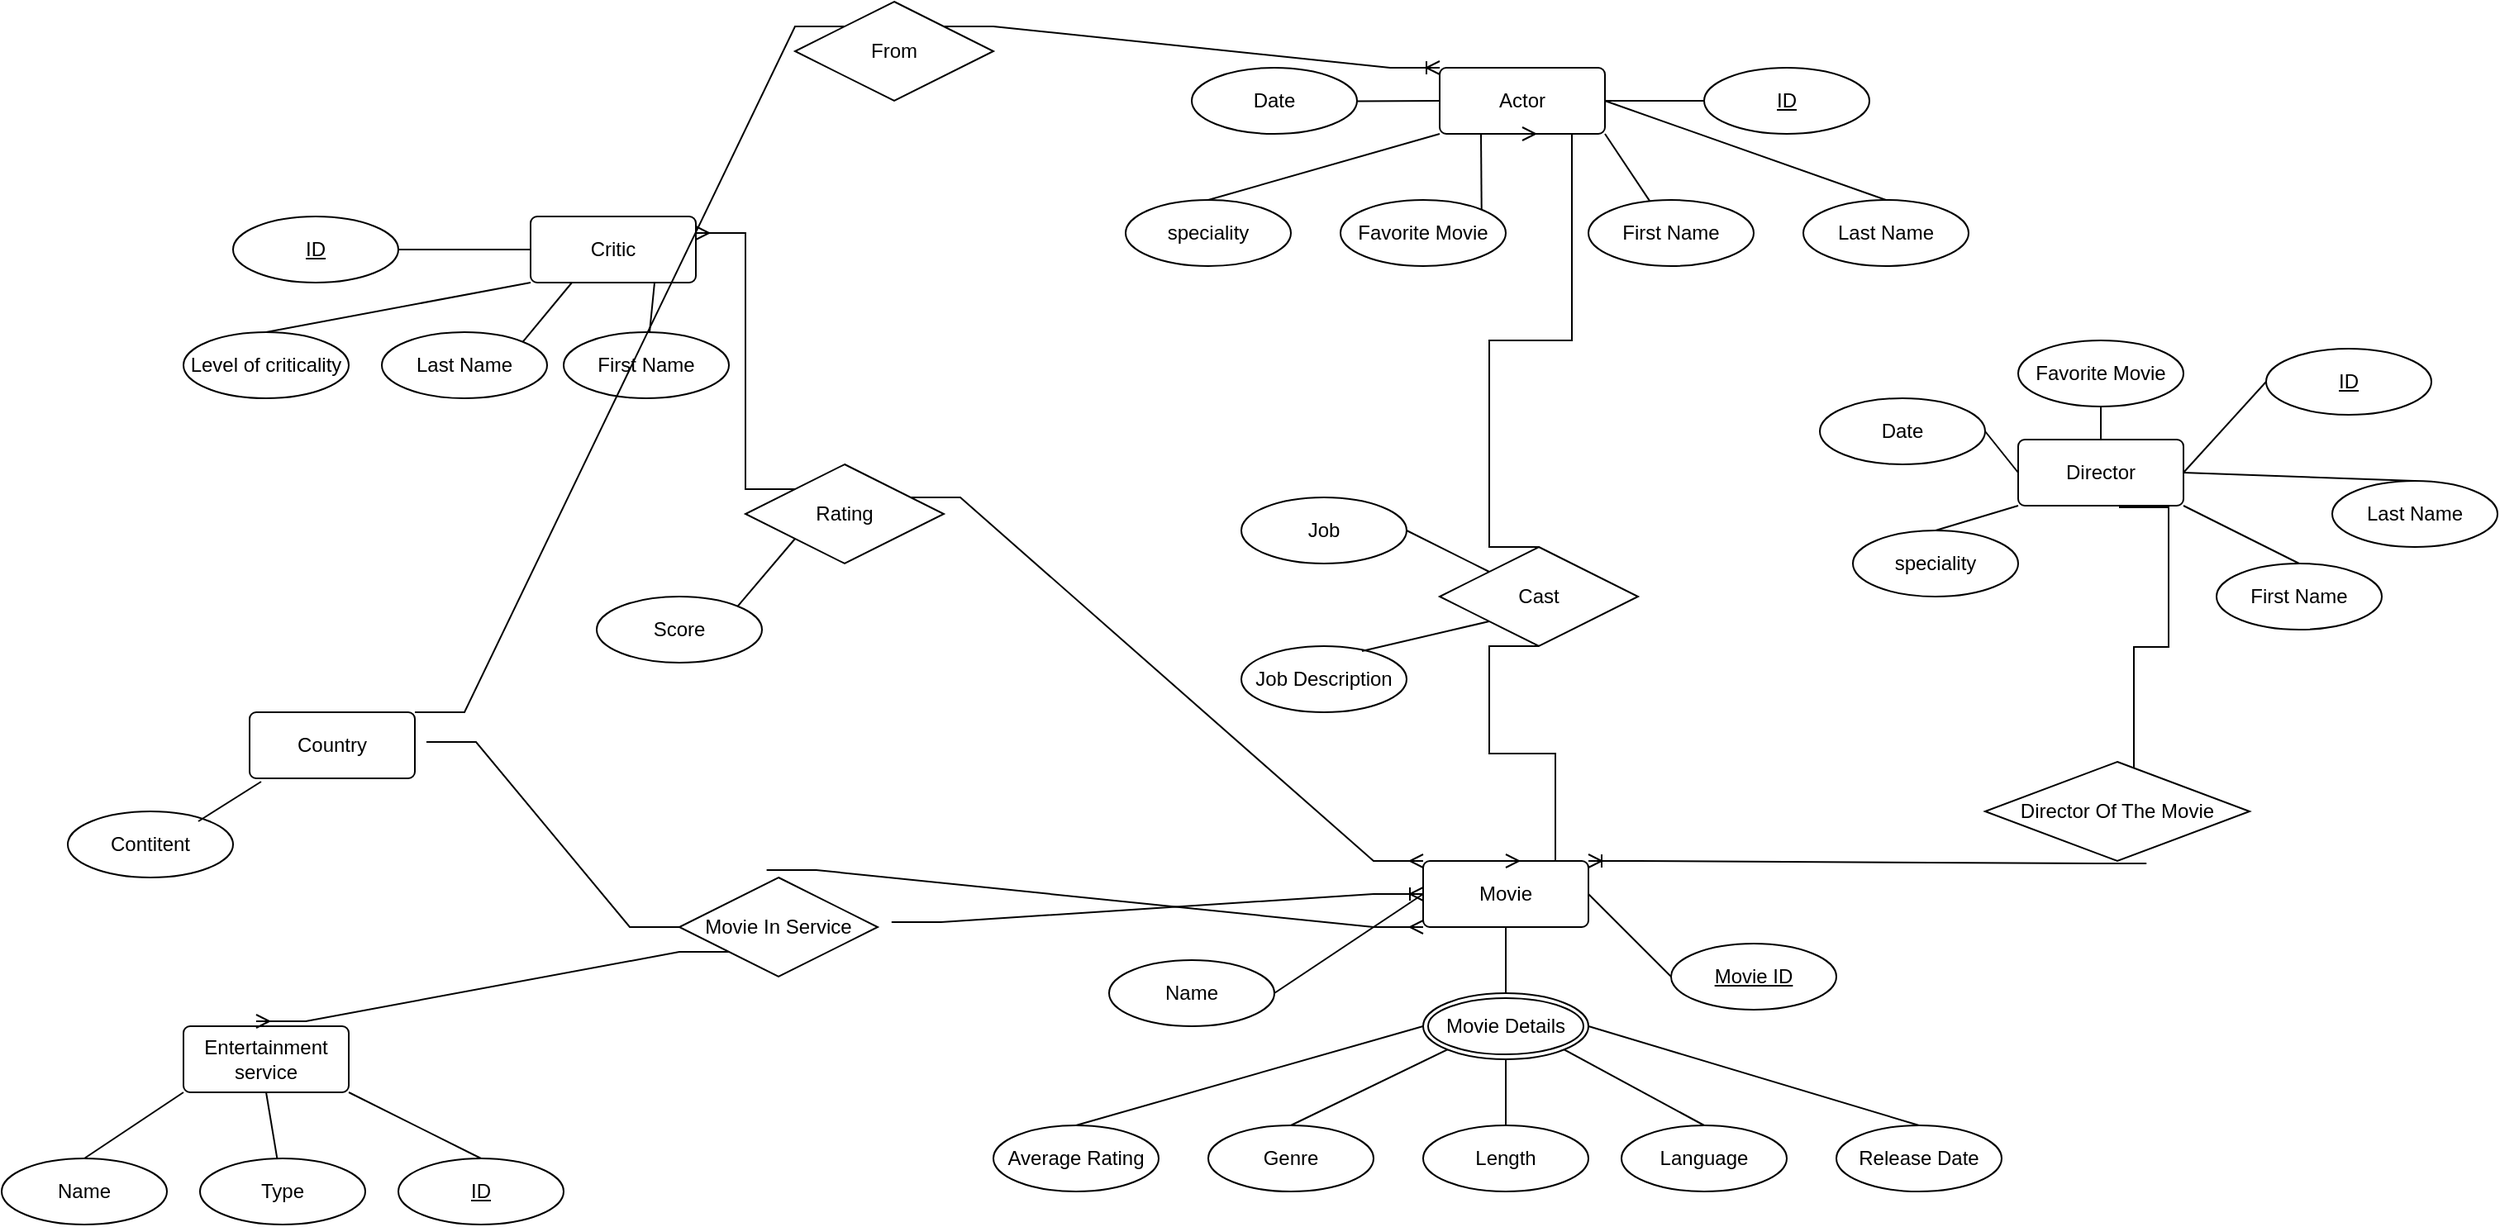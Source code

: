 <mxfile version="20.8.23" type="github">
  <diagram name="Page-1" id="e56a1550-8fbb-45ad-956c-1786394a9013">
    <mxGraphModel dx="2534" dy="764" grid="1" gridSize="10" guides="1" tooltips="1" connect="1" arrows="1" fold="1" page="1" pageScale="1" pageWidth="1100" pageHeight="850" background="none" math="0" shadow="0">
      <root>
        <mxCell id="0" />
        <mxCell id="1" parent="0" />
        <mxCell id="o5k_G5LygYLpbHygVO8U-1" value="Actor" style="rounded=1;arcSize=10;whiteSpace=wrap;html=1;align=center;" parent="1" vertex="1">
          <mxGeometry x="430" y="80" width="100" height="40" as="geometry" />
        </mxCell>
        <mxCell id="o5k_G5LygYLpbHygVO8U-2" value="speciality" style="ellipse;whiteSpace=wrap;html=1;align=center;" parent="1" vertex="1">
          <mxGeometry x="240" y="160" width="100" height="40" as="geometry" />
        </mxCell>
        <mxCell id="o5k_G5LygYLpbHygVO8U-3" value="Favorite Movie" style="ellipse;whiteSpace=wrap;html=1;align=center;" parent="1" vertex="1">
          <mxGeometry x="370" y="160" width="100" height="40" as="geometry" />
        </mxCell>
        <mxCell id="o5k_G5LygYLpbHygVO8U-5" value="" style="endArrow=none;html=1;rounded=0;entryX=0;entryY=1;entryDx=0;entryDy=0;exitX=0.5;exitY=0;exitDx=0;exitDy=0;" parent="1" source="o5k_G5LygYLpbHygVO8U-2" target="o5k_G5LygYLpbHygVO8U-1" edge="1">
          <mxGeometry relative="1" as="geometry">
            <mxPoint x="280" y="130" as="sourcePoint" />
            <mxPoint x="440" y="130" as="targetPoint" />
            <Array as="points" />
          </mxGeometry>
        </mxCell>
        <mxCell id="o5k_G5LygYLpbHygVO8U-6" value="" style="endArrow=none;html=1;rounded=0;exitX=1;exitY=0;exitDx=0;exitDy=0;entryX=0.25;entryY=1;entryDx=0;entryDy=0;" parent="1" source="o5k_G5LygYLpbHygVO8U-3" target="o5k_G5LygYLpbHygVO8U-1" edge="1">
          <mxGeometry relative="1" as="geometry">
            <mxPoint x="460" y="250" as="sourcePoint" />
            <mxPoint x="620" y="250" as="targetPoint" />
          </mxGeometry>
        </mxCell>
        <mxCell id="o5k_G5LygYLpbHygVO8U-7" value="" style="endArrow=none;html=1;rounded=0;exitX=1;exitY=0.5;exitDx=0;exitDy=0;startArrow=none;" parent="1" source="o5k_G5LygYLpbHygVO8U-4" edge="1">
          <mxGeometry relative="1" as="geometry">
            <mxPoint x="490" y="180" as="sourcePoint" />
            <mxPoint x="640" y="100" as="targetPoint" />
            <Array as="points">
              <mxPoint x="640" y="100" />
            </Array>
          </mxGeometry>
        </mxCell>
        <mxCell id="o5k_G5LygYLpbHygVO8U-9" value="First Name" style="ellipse;whiteSpace=wrap;html=1;align=center;" parent="1" vertex="1">
          <mxGeometry x="520" y="160" width="100" height="40" as="geometry" />
        </mxCell>
        <mxCell id="o5k_G5LygYLpbHygVO8U-10" value="Last Name" style="ellipse;whiteSpace=wrap;html=1;align=center;" parent="1" vertex="1">
          <mxGeometry x="650" y="160" width="100" height="40" as="geometry" />
        </mxCell>
        <mxCell id="o5k_G5LygYLpbHygVO8U-11" value="" style="endArrow=none;html=1;rounded=0;exitX=1;exitY=1;exitDx=0;exitDy=0;" parent="1" source="o5k_G5LygYLpbHygVO8U-1" target="o5k_G5LygYLpbHygVO8U-9" edge="1">
          <mxGeometry relative="1" as="geometry">
            <mxPoint x="460" y="250" as="sourcePoint" />
            <mxPoint x="620" y="250" as="targetPoint" />
          </mxGeometry>
        </mxCell>
        <mxCell id="o5k_G5LygYLpbHygVO8U-12" value="" style="endArrow=none;html=1;rounded=0;entryX=0.5;entryY=0;entryDx=0;entryDy=0;exitX=1;exitY=0.5;exitDx=0;exitDy=0;" parent="1" source="o5k_G5LygYLpbHygVO8U-1" target="o5k_G5LygYLpbHygVO8U-10" edge="1">
          <mxGeometry relative="1" as="geometry">
            <mxPoint x="460" y="250" as="sourcePoint" />
            <mxPoint x="620" y="250" as="targetPoint" />
          </mxGeometry>
        </mxCell>
        <mxCell id="o5k_G5LygYLpbHygVO8U-15" value="" style="endArrow=none;html=1;rounded=0;entryX=0;entryY=0.5;entryDx=0;entryDy=0;" parent="1" source="o5k_G5LygYLpbHygVO8U-121" target="o5k_G5LygYLpbHygVO8U-1" edge="1">
          <mxGeometry relative="1" as="geometry">
            <mxPoint x="380" y="100" as="sourcePoint" />
            <mxPoint x="850" y="370" as="targetPoint" />
          </mxGeometry>
        </mxCell>
        <mxCell id="o5k_G5LygYLpbHygVO8U-29" value="Director" style="rounded=1;arcSize=10;whiteSpace=wrap;html=1;align=center;" parent="1" vertex="1">
          <mxGeometry x="780" y="305" width="100" height="40" as="geometry" />
        </mxCell>
        <mxCell id="o5k_G5LygYLpbHygVO8U-30" value="speciality" style="ellipse;whiteSpace=wrap;html=1;align=center;" parent="1" vertex="1">
          <mxGeometry x="680" y="360" width="100" height="40" as="geometry" />
        </mxCell>
        <mxCell id="o5k_G5LygYLpbHygVO8U-31" value="Favorite Movie" style="ellipse;whiteSpace=wrap;html=1;align=center;" parent="1" vertex="1">
          <mxGeometry x="780" y="245" width="100" height="40" as="geometry" />
        </mxCell>
        <mxCell id="o5k_G5LygYLpbHygVO8U-32" value="ID" style="ellipse;whiteSpace=wrap;html=1;align=center;fontStyle=4;" parent="1" vertex="1">
          <mxGeometry x="930" y="250" width="100" height="40" as="geometry" />
        </mxCell>
        <mxCell id="o5k_G5LygYLpbHygVO8U-33" value="" style="endArrow=none;html=1;rounded=0;entryX=0;entryY=1;entryDx=0;entryDy=0;exitX=0.5;exitY=0;exitDx=0;exitDy=0;" parent="1" source="o5k_G5LygYLpbHygVO8U-30" target="o5k_G5LygYLpbHygVO8U-29" edge="1">
          <mxGeometry relative="1" as="geometry">
            <mxPoint x="600" y="355" as="sourcePoint" />
            <mxPoint x="760" y="355" as="targetPoint" />
            <Array as="points" />
          </mxGeometry>
        </mxCell>
        <mxCell id="o5k_G5LygYLpbHygVO8U-35" value="" style="endArrow=none;html=1;rounded=0;exitX=1;exitY=0.5;exitDx=0;exitDy=0;entryX=0;entryY=0.5;entryDx=0;entryDy=0;" parent="1" source="o5k_G5LygYLpbHygVO8U-29" target="o5k_G5LygYLpbHygVO8U-32" edge="1">
          <mxGeometry relative="1" as="geometry">
            <mxPoint x="810" y="405" as="sourcePoint" />
            <mxPoint x="940" y="475" as="targetPoint" />
          </mxGeometry>
        </mxCell>
        <mxCell id="o5k_G5LygYLpbHygVO8U-36" value="First Name" style="ellipse;whiteSpace=wrap;html=1;align=center;" parent="1" vertex="1">
          <mxGeometry x="900" y="380" width="100" height="40" as="geometry" />
        </mxCell>
        <mxCell id="o5k_G5LygYLpbHygVO8U-37" value="Last Name" style="ellipse;whiteSpace=wrap;html=1;align=center;" parent="1" vertex="1">
          <mxGeometry x="970" y="330" width="100" height="40" as="geometry" />
        </mxCell>
        <mxCell id="o5k_G5LygYLpbHygVO8U-38" value="" style="endArrow=none;html=1;rounded=0;exitX=1;exitY=1;exitDx=0;exitDy=0;entryX=0.5;entryY=0;entryDx=0;entryDy=0;" parent="1" source="o5k_G5LygYLpbHygVO8U-29" target="o5k_G5LygYLpbHygVO8U-36" edge="1">
          <mxGeometry relative="1" as="geometry">
            <mxPoint x="780" y="475" as="sourcePoint" />
            <mxPoint x="940" y="475" as="targetPoint" />
          </mxGeometry>
        </mxCell>
        <mxCell id="o5k_G5LygYLpbHygVO8U-39" value="" style="endArrow=none;html=1;rounded=0;entryX=0.5;entryY=0;entryDx=0;entryDy=0;exitX=1;exitY=0.5;exitDx=0;exitDy=0;" parent="1" source="o5k_G5LygYLpbHygVO8U-29" target="o5k_G5LygYLpbHygVO8U-37" edge="1">
          <mxGeometry relative="1" as="geometry">
            <mxPoint x="780" y="475" as="sourcePoint" />
            <mxPoint x="940" y="475" as="targetPoint" />
          </mxGeometry>
        </mxCell>
        <mxCell id="o5k_G5LygYLpbHygVO8U-41" value="" style="endArrow=none;html=1;rounded=0;exitX=1;exitY=0.5;exitDx=0;exitDy=0;entryX=0;entryY=0.5;entryDx=0;entryDy=0;" parent="1" source="o5k_G5LygYLpbHygVO8U-112" target="o5k_G5LygYLpbHygVO8U-29" edge="1">
          <mxGeometry relative="1" as="geometry">
            <mxPoint x="700" y="325" as="sourcePoint" />
            <mxPoint x="1170" y="595" as="targetPoint" />
          </mxGeometry>
        </mxCell>
        <mxCell id="o5k_G5LygYLpbHygVO8U-44" value="" style="endArrow=none;html=1;rounded=0;exitX=1;exitY=0.5;exitDx=0;exitDy=0;" parent="1" source="o5k_G5LygYLpbHygVO8U-1" target="o5k_G5LygYLpbHygVO8U-4" edge="1">
          <mxGeometry relative="1" as="geometry">
            <mxPoint x="530" y="100" as="sourcePoint" />
            <mxPoint x="640" y="100" as="targetPoint" />
            <Array as="points" />
          </mxGeometry>
        </mxCell>
        <mxCell id="o5k_G5LygYLpbHygVO8U-4" value="ID" style="ellipse;whiteSpace=wrap;html=1;align=center;fontStyle=4;" parent="1" vertex="1">
          <mxGeometry x="590" y="80" width="100" height="40" as="geometry" />
        </mxCell>
        <mxCell id="o5k_G5LygYLpbHygVO8U-45" value="Job Description" style="ellipse;whiteSpace=wrap;html=1;align=center;" parent="1" vertex="1">
          <mxGeometry x="310" y="430" width="100" height="40" as="geometry" />
        </mxCell>
        <mxCell id="o5k_G5LygYLpbHygVO8U-47" value="Job" style="ellipse;whiteSpace=wrap;html=1;align=center;" parent="1" vertex="1">
          <mxGeometry x="310" y="340" width="100" height="40" as="geometry" />
        </mxCell>
        <mxCell id="o5k_G5LygYLpbHygVO8U-57" value="Movie" style="rounded=1;arcSize=10;whiteSpace=wrap;html=1;align=center;" parent="1" vertex="1">
          <mxGeometry x="420" y="560" width="100" height="40" as="geometry" />
        </mxCell>
        <mxCell id="o5k_G5LygYLpbHygVO8U-58" value="Name" style="ellipse;whiteSpace=wrap;html=1;align=center;" parent="1" vertex="1">
          <mxGeometry x="230" y="620" width="100" height="40" as="geometry" />
        </mxCell>
        <mxCell id="o5k_G5LygYLpbHygVO8U-60" value="" style="endArrow=none;html=1;rounded=0;exitX=1;exitY=0.5;exitDx=0;exitDy=0;entryX=0;entryY=0.5;entryDx=0;entryDy=0;" parent="1" source="o5k_G5LygYLpbHygVO8U-58" target="o5k_G5LygYLpbHygVO8U-57" edge="1">
          <mxGeometry relative="1" as="geometry">
            <mxPoint x="85" y="610" as="sourcePoint" />
            <mxPoint x="245" y="610" as="targetPoint" />
          </mxGeometry>
        </mxCell>
        <mxCell id="o5k_G5LygYLpbHygVO8U-63" value="Movie ID" style="ellipse;whiteSpace=wrap;html=1;align=center;fontStyle=4;" parent="1" vertex="1">
          <mxGeometry x="570" y="610" width="100" height="40" as="geometry" />
        </mxCell>
        <mxCell id="o5k_G5LygYLpbHygVO8U-67" value="Length" style="ellipse;whiteSpace=wrap;html=1;align=center;" parent="1" vertex="1">
          <mxGeometry x="420" y="720" width="100" height="40" as="geometry" />
        </mxCell>
        <mxCell id="o5k_G5LygYLpbHygVO8U-68" value="Language" style="ellipse;whiteSpace=wrap;html=1;align=center;" parent="1" vertex="1">
          <mxGeometry x="540" y="720" width="100" height="40" as="geometry" />
        </mxCell>
        <mxCell id="o5k_G5LygYLpbHygVO8U-69" value="Genre" style="ellipse;whiteSpace=wrap;html=1;align=center;" parent="1" vertex="1">
          <mxGeometry x="290" y="720" width="100" height="40" as="geometry" />
        </mxCell>
        <mxCell id="o5k_G5LygYLpbHygVO8U-70" value="Average Rating" style="ellipse;whiteSpace=wrap;html=1;align=center;" parent="1" vertex="1">
          <mxGeometry x="160" y="720" width="100" height="40" as="geometry" />
        </mxCell>
        <mxCell id="o5k_G5LygYLpbHygVO8U-71" value="Movie Details" style="ellipse;shape=doubleEllipse;margin=3;whiteSpace=wrap;html=1;align=center;" parent="1" vertex="1">
          <mxGeometry x="420" y="640" width="100" height="40" as="geometry" />
        </mxCell>
        <mxCell id="o5k_G5LygYLpbHygVO8U-72" value="" style="endArrow=none;html=1;rounded=0;exitX=0.5;exitY=0;exitDx=0;exitDy=0;entryX=0;entryY=0.5;entryDx=0;entryDy=0;" parent="1" source="o5k_G5LygYLpbHygVO8U-70" target="o5k_G5LygYLpbHygVO8U-71" edge="1">
          <mxGeometry relative="1" as="geometry">
            <mxPoint x="200" y="720" as="sourcePoint" />
            <mxPoint x="465" y="515" as="targetPoint" />
          </mxGeometry>
        </mxCell>
        <mxCell id="o5k_G5LygYLpbHygVO8U-74" value="" style="endArrow=none;html=1;rounded=0;entryX=0.5;entryY=0;entryDx=0;entryDy=0;exitX=0;exitY=1;exitDx=0;exitDy=0;" parent="1" source="o5k_G5LygYLpbHygVO8U-71" target="o5k_G5LygYLpbHygVO8U-69" edge="1">
          <mxGeometry relative="1" as="geometry">
            <mxPoint x="305" y="515" as="sourcePoint" />
            <mxPoint x="465" y="515" as="targetPoint" />
          </mxGeometry>
        </mxCell>
        <mxCell id="o5k_G5LygYLpbHygVO8U-75" value="" style="endArrow=none;html=1;rounded=0;exitX=0.5;exitY=0;exitDx=0;exitDy=0;entryX=0.5;entryY=1;entryDx=0;entryDy=0;" parent="1" source="o5k_G5LygYLpbHygVO8U-67" target="o5k_G5LygYLpbHygVO8U-71" edge="1">
          <mxGeometry relative="1" as="geometry">
            <mxPoint x="305" y="515" as="sourcePoint" />
            <mxPoint x="595" y="665" as="targetPoint" />
          </mxGeometry>
        </mxCell>
        <mxCell id="o5k_G5LygYLpbHygVO8U-76" value="" style="endArrow=none;html=1;rounded=0;exitX=0.5;exitY=0;exitDx=0;exitDy=0;entryX=1;entryY=1;entryDx=0;entryDy=0;" parent="1" source="o5k_G5LygYLpbHygVO8U-68" target="o5k_G5LygYLpbHygVO8U-71" edge="1">
          <mxGeometry relative="1" as="geometry">
            <mxPoint x="345" y="525" as="sourcePoint" />
            <mxPoint x="505" y="525" as="targetPoint" />
          </mxGeometry>
        </mxCell>
        <mxCell id="o5k_G5LygYLpbHygVO8U-77" value="Release Date" style="ellipse;whiteSpace=wrap;html=1;align=center;" parent="1" vertex="1">
          <mxGeometry x="670" y="720" width="100" height="40" as="geometry" />
        </mxCell>
        <mxCell id="o5k_G5LygYLpbHygVO8U-78" value="" style="endArrow=none;html=1;rounded=0;exitX=0.5;exitY=0;exitDx=0;exitDy=0;entryX=1;entryY=0.5;entryDx=0;entryDy=0;" parent="1" source="o5k_G5LygYLpbHygVO8U-77" target="o5k_G5LygYLpbHygVO8U-71" edge="1">
          <mxGeometry relative="1" as="geometry">
            <mxPoint x="345" y="525" as="sourcePoint" />
            <mxPoint x="505" y="525" as="targetPoint" />
          </mxGeometry>
        </mxCell>
        <mxCell id="o5k_G5LygYLpbHygVO8U-80" value="" style="endArrow=none;html=1;rounded=0;exitX=0.5;exitY=1;exitDx=0;exitDy=0;entryX=0.5;entryY=0;entryDx=0;entryDy=0;" parent="1" source="o5k_G5LygYLpbHygVO8U-57" target="o5k_G5LygYLpbHygVO8U-71" edge="1">
          <mxGeometry relative="1" as="geometry">
            <mxPoint x="215" y="640" as="sourcePoint" />
            <mxPoint x="375" y="640" as="targetPoint" />
          </mxGeometry>
        </mxCell>
        <mxCell id="o5k_G5LygYLpbHygVO8U-81" value="" style="endArrow=none;html=1;rounded=0;exitX=1;exitY=0.5;exitDx=0;exitDy=0;entryX=0;entryY=0.5;entryDx=0;entryDy=0;" parent="1" source="o5k_G5LygYLpbHygVO8U-57" target="o5k_G5LygYLpbHygVO8U-63" edge="1">
          <mxGeometry relative="1" as="geometry">
            <mxPoint x="245" y="640" as="sourcePoint" />
            <mxPoint x="405" y="640" as="targetPoint" />
          </mxGeometry>
        </mxCell>
        <mxCell id="o5k_G5LygYLpbHygVO8U-89" value="Score" style="ellipse;whiteSpace=wrap;html=1;align=center;" parent="1" vertex="1">
          <mxGeometry x="-80" y="400" width="100" height="40" as="geometry" />
        </mxCell>
        <mxCell id="o5k_G5LygYLpbHygVO8U-94" value="Critic" style="rounded=1;arcSize=10;whiteSpace=wrap;html=1;align=center;" parent="1" vertex="1">
          <mxGeometry x="-120" y="170" width="100" height="40" as="geometry" />
        </mxCell>
        <mxCell id="o5k_G5LygYLpbHygVO8U-95" value="Level of criticality" style="ellipse;whiteSpace=wrap;html=1;align=center;" parent="1" vertex="1">
          <mxGeometry x="-330" y="240" width="100" height="40" as="geometry" />
        </mxCell>
        <mxCell id="o5k_G5LygYLpbHygVO8U-96" value="Last Name" style="ellipse;whiteSpace=wrap;html=1;align=center;" parent="1" vertex="1">
          <mxGeometry x="-210" y="240" width="100" height="40" as="geometry" />
        </mxCell>
        <mxCell id="o5k_G5LygYLpbHygVO8U-97" value="" style="endArrow=none;html=1;rounded=0;entryX=0;entryY=1;entryDx=0;entryDy=0;exitX=0.5;exitY=0;exitDx=0;exitDy=0;" parent="1" source="o5k_G5LygYLpbHygVO8U-95" target="o5k_G5LygYLpbHygVO8U-94" edge="1">
          <mxGeometry relative="1" as="geometry">
            <mxPoint x="-270" y="220" as="sourcePoint" />
            <mxPoint x="-110" y="220" as="targetPoint" />
            <Array as="points" />
          </mxGeometry>
        </mxCell>
        <mxCell id="o5k_G5LygYLpbHygVO8U-98" value="" style="endArrow=none;html=1;rounded=0;exitX=1;exitY=0;exitDx=0;exitDy=0;entryX=0.25;entryY=1;entryDx=0;entryDy=0;" parent="1" source="o5k_G5LygYLpbHygVO8U-96" target="o5k_G5LygYLpbHygVO8U-94" edge="1">
          <mxGeometry relative="1" as="geometry">
            <mxPoint x="-90" y="340" as="sourcePoint" />
            <mxPoint x="70" y="340" as="targetPoint" />
          </mxGeometry>
        </mxCell>
        <mxCell id="o5k_G5LygYLpbHygVO8U-100" value="First Name" style="ellipse;whiteSpace=wrap;html=1;align=center;" parent="1" vertex="1">
          <mxGeometry x="-100" y="240" width="100" height="40" as="geometry" />
        </mxCell>
        <mxCell id="o5k_G5LygYLpbHygVO8U-101" value="" style="endArrow=none;html=1;rounded=0;exitX=0.75;exitY=1;exitDx=0;exitDy=0;" parent="1" source="o5k_G5LygYLpbHygVO8U-94" target="o5k_G5LygYLpbHygVO8U-100" edge="1">
          <mxGeometry relative="1" as="geometry">
            <mxPoint x="-90" y="340" as="sourcePoint" />
            <mxPoint x="70" y="340" as="targetPoint" />
          </mxGeometry>
        </mxCell>
        <mxCell id="o5k_G5LygYLpbHygVO8U-106" value="ID" style="ellipse;whiteSpace=wrap;html=1;align=center;fontStyle=4;" parent="1" vertex="1">
          <mxGeometry x="-300" y="170" width="100" height="40" as="geometry" />
        </mxCell>
        <mxCell id="o5k_G5LygYLpbHygVO8U-112" value="Date" style="ellipse;whiteSpace=wrap;html=1;align=center;" parent="1" vertex="1">
          <mxGeometry x="660" y="280" width="100" height="40" as="geometry" />
        </mxCell>
        <mxCell id="o5k_G5LygYLpbHygVO8U-121" value="Date" style="ellipse;whiteSpace=wrap;html=1;align=center;" parent="1" vertex="1">
          <mxGeometry x="280" y="80" width="100" height="40" as="geometry" />
        </mxCell>
        <mxCell id="o5k_G5LygYLpbHygVO8U-128" value="Entertainment service" style="rounded=1;arcSize=10;whiteSpace=wrap;html=1;align=center;" parent="1" vertex="1">
          <mxGeometry x="-330" y="660" width="100" height="40" as="geometry" />
        </mxCell>
        <mxCell id="o5k_G5LygYLpbHygVO8U-129" value="ID" style="ellipse;whiteSpace=wrap;html=1;align=center;fontStyle=4;" parent="1" vertex="1">
          <mxGeometry x="-200" y="740" width="100" height="40" as="geometry" />
        </mxCell>
        <mxCell id="o5k_G5LygYLpbHygVO8U-130" value="Type" style="ellipse;whiteSpace=wrap;html=1;align=center;" parent="1" vertex="1">
          <mxGeometry x="-320" y="740" width="100" height="40" as="geometry" />
        </mxCell>
        <mxCell id="o5k_G5LygYLpbHygVO8U-131" value="Name" style="ellipse;whiteSpace=wrap;html=1;align=center;" parent="1" vertex="1">
          <mxGeometry x="-440" y="740" width="100" height="40" as="geometry" />
        </mxCell>
        <mxCell id="o5k_G5LygYLpbHygVO8U-135" value="" style="endArrow=none;html=1;rounded=0;exitX=1;exitY=1;exitDx=0;exitDy=0;entryX=0.5;entryY=0;entryDx=0;entryDy=0;" parent="1" source="o5k_G5LygYLpbHygVO8U-128" target="o5k_G5LygYLpbHygVO8U-129" edge="1">
          <mxGeometry relative="1" as="geometry">
            <mxPoint x="-190" y="900" as="sourcePoint" />
            <mxPoint x="-30" y="900" as="targetPoint" />
          </mxGeometry>
        </mxCell>
        <mxCell id="o5k_G5LygYLpbHygVO8U-136" value="" style="endArrow=none;html=1;rounded=0;exitX=0.5;exitY=1;exitDx=0;exitDy=0;" parent="1" source="o5k_G5LygYLpbHygVO8U-128" target="o5k_G5LygYLpbHygVO8U-130" edge="1">
          <mxGeometry relative="1" as="geometry">
            <mxPoint x="-190" y="900" as="sourcePoint" />
            <mxPoint x="-30" y="900" as="targetPoint" />
          </mxGeometry>
        </mxCell>
        <mxCell id="o5k_G5LygYLpbHygVO8U-137" value="" style="endArrow=none;html=1;rounded=0;exitX=0;exitY=1;exitDx=0;exitDy=0;entryX=0.5;entryY=0;entryDx=0;entryDy=0;" parent="1" source="o5k_G5LygYLpbHygVO8U-128" target="o5k_G5LygYLpbHygVO8U-131" edge="1">
          <mxGeometry relative="1" as="geometry">
            <mxPoint x="-190" y="900" as="sourcePoint" />
            <mxPoint x="-30" y="900" as="targetPoint" />
          </mxGeometry>
        </mxCell>
        <mxCell id="o5k_G5LygYLpbHygVO8U-140" value="" style="edgeStyle=entityRelationEdgeStyle;fontSize=12;html=1;endArrow=ERmany;startArrow=none;rounded=0;exitX=0.5;exitY=0;exitDx=0;exitDy=0;entryX=0.5;entryY=1;entryDx=0;entryDy=0;" parent="1" source="o5k_G5LygYLpbHygVO8U-115" target="o5k_G5LygYLpbHygVO8U-1" edge="1">
          <mxGeometry width="100" height="100" relative="1" as="geometry">
            <mxPoint x="350" y="540" as="sourcePoint" />
            <mxPoint x="450" y="440" as="targetPoint" />
          </mxGeometry>
        </mxCell>
        <mxCell id="o5k_G5LygYLpbHygVO8U-142" value="" style="edgeStyle=entityRelationEdgeStyle;fontSize=12;html=1;endArrow=none;startArrow=ERmany;rounded=0;exitX=0.5;exitY=0;exitDx=0;exitDy=0;entryX=0.5;entryY=1;entryDx=0;entryDy=0;" parent="1" source="o5k_G5LygYLpbHygVO8U-57" target="o5k_G5LygYLpbHygVO8U-115" edge="1">
          <mxGeometry width="100" height="100" relative="1" as="geometry">
            <mxPoint x="470" y="560" as="sourcePoint" />
            <mxPoint x="250" y="120" as="targetPoint" />
          </mxGeometry>
        </mxCell>
        <mxCell id="o5k_G5LygYLpbHygVO8U-115" value="Cast" style="shape=rhombus;perimeter=rhombusPerimeter;whiteSpace=wrap;html=1;align=center;" parent="1" vertex="1">
          <mxGeometry x="430" y="370" width="120" height="60" as="geometry" />
        </mxCell>
        <mxCell id="o5k_G5LygYLpbHygVO8U-145" value="" style="endArrow=none;html=1;rounded=0;entryX=0;entryY=1;entryDx=0;entryDy=0;exitX=0.73;exitY=0.075;exitDx=0;exitDy=0;exitPerimeter=0;" parent="1" source="o5k_G5LygYLpbHygVO8U-45" target="o5k_G5LygYLpbHygVO8U-115" edge="1">
          <mxGeometry relative="1" as="geometry">
            <mxPoint x="320" y="490" as="sourcePoint" />
            <mxPoint x="480" y="490" as="targetPoint" />
          </mxGeometry>
        </mxCell>
        <mxCell id="o5k_G5LygYLpbHygVO8U-146" value="" style="endArrow=none;html=1;rounded=0;entryX=1;entryY=0.5;entryDx=0;entryDy=0;exitX=0;exitY=0;exitDx=0;exitDy=0;" parent="1" source="o5k_G5LygYLpbHygVO8U-115" target="o5k_G5LygYLpbHygVO8U-47" edge="1">
          <mxGeometry relative="1" as="geometry">
            <mxPoint x="320" y="490" as="sourcePoint" />
            <mxPoint x="480" y="490" as="targetPoint" />
          </mxGeometry>
        </mxCell>
        <mxCell id="o5k_G5LygYLpbHygVO8U-157" value="" style="edgeStyle=entityRelationEdgeStyle;fontSize=12;html=1;endArrow=ERmany;startArrow=none;rounded=0;entryX=0;entryY=1;entryDx=0;entryDy=0;exitX=0.44;exitY=-0.075;exitDx=0;exitDy=0;exitPerimeter=0;" parent="1" source="pYjpcCXBVC4f95HKxEE8-1" target="o5k_G5LygYLpbHygVO8U-57" edge="1">
          <mxGeometry width="100" height="100" relative="1" as="geometry">
            <mxPoint x="-350" y="770" as="sourcePoint" />
            <mxPoint x="-250" y="670" as="targetPoint" />
          </mxGeometry>
        </mxCell>
        <mxCell id="o5k_G5LygYLpbHygVO8U-158" value="" style="endArrow=none;html=1;rounded=0;exitX=1;exitY=0;exitDx=0;exitDy=0;entryX=0;entryY=1;entryDx=0;entryDy=0;" parent="1" source="o5k_G5LygYLpbHygVO8U-89" target="o5k_G5LygYLpbHygVO8U-148" edge="1">
          <mxGeometry relative="1" as="geometry">
            <mxPoint x="-230" y="210" as="sourcePoint" />
            <mxPoint x="-70" y="210" as="targetPoint" />
          </mxGeometry>
        </mxCell>
        <mxCell id="o5k_G5LygYLpbHygVO8U-159" value="" style="edgeStyle=entityRelationEdgeStyle;fontSize=12;html=1;endArrow=ERmany;startArrow=none;rounded=0;entryX=0;entryY=0;entryDx=0;entryDy=0;exitX=1;exitY=0.25;exitDx=0;exitDy=0;" parent="1" source="o5k_G5LygYLpbHygVO8U-148" target="o5k_G5LygYLpbHygVO8U-57" edge="1">
          <mxGeometry width="100" height="100" relative="1" as="geometry">
            <mxPoint x="-20" y="500" as="sourcePoint" />
            <mxPoint x="80" y="400" as="targetPoint" />
          </mxGeometry>
        </mxCell>
        <mxCell id="o5k_G5LygYLpbHygVO8U-160" value="" style="endArrow=none;html=1;rounded=0;exitX=1;exitY=0.5;exitDx=0;exitDy=0;" parent="1" source="o5k_G5LygYLpbHygVO8U-106" target="o5k_G5LygYLpbHygVO8U-94" edge="1">
          <mxGeometry relative="1" as="geometry">
            <mxPoint x="210" y="350" as="sourcePoint" />
            <mxPoint x="370" y="350" as="targetPoint" />
          </mxGeometry>
        </mxCell>
        <mxCell id="o5k_G5LygYLpbHygVO8U-161" value="" style="edgeStyle=entityRelationEdgeStyle;fontSize=12;html=1;endArrow=none;startArrow=ERmany;rounded=0;entryX=0;entryY=0;entryDx=0;entryDy=0;exitX=1;exitY=0.25;exitDx=0;exitDy=0;" parent="1" source="o5k_G5LygYLpbHygVO8U-94" target="o5k_G5LygYLpbHygVO8U-148" edge="1">
          <mxGeometry width="100" height="100" relative="1" as="geometry">
            <mxPoint x="-150" y="50" as="sourcePoint" />
            <mxPoint x="550" y="480" as="targetPoint" />
          </mxGeometry>
        </mxCell>
        <mxCell id="o5k_G5LygYLpbHygVO8U-148" value="Rating" style="shape=rhombus;perimeter=rhombusPerimeter;whiteSpace=wrap;html=1;align=center;" parent="1" vertex="1">
          <mxGeometry x="10" y="320" width="120" height="60" as="geometry" />
        </mxCell>
        <mxCell id="o5k_G5LygYLpbHygVO8U-163" value="" style="edgeStyle=entityRelationEdgeStyle;fontSize=12;html=1;endArrow=ERoneToMany;rounded=0;entryX=1;entryY=0;entryDx=0;entryDy=0;exitX=0.61;exitY=1.025;exitDx=0;exitDy=0;exitPerimeter=0;startArrow=none;" parent="1" source="pYjpcCXBVC4f95HKxEE8-3" target="o5k_G5LygYLpbHygVO8U-57" edge="1">
          <mxGeometry width="100" height="100" relative="1" as="geometry">
            <mxPoint x="640" y="530" as="sourcePoint" />
            <mxPoint x="740" y="430" as="targetPoint" />
          </mxGeometry>
        </mxCell>
        <mxCell id="h7jq0svd4NVRvKpE8bC5-1" value="" style="endArrow=none;html=1;rounded=0;entryX=0.5;entryY=1;entryDx=0;entryDy=0;exitX=0.5;exitY=0;exitDx=0;exitDy=0;" parent="1" source="o5k_G5LygYLpbHygVO8U-29" target="o5k_G5LygYLpbHygVO8U-31" edge="1">
          <mxGeometry width="50" height="50" relative="1" as="geometry">
            <mxPoint x="290" y="445" as="sourcePoint" />
            <mxPoint x="340" y="395" as="targetPoint" />
          </mxGeometry>
        </mxCell>
        <mxCell id="pYjpcCXBVC4f95HKxEE8-2" value="" style="edgeStyle=entityRelationEdgeStyle;fontSize=12;html=1;endArrow=none;startArrow=ERmany;rounded=0;entryX=0;entryY=1;entryDx=0;entryDy=0;exitX=0.44;exitY=-0.075;exitDx=0;exitDy=0;exitPerimeter=0;" parent="1" source="o5k_G5LygYLpbHygVO8U-128" target="pYjpcCXBVC4f95HKxEE8-1" edge="1">
          <mxGeometry width="100" height="100" relative="1" as="geometry">
            <mxPoint x="-286" y="657" as="sourcePoint" />
            <mxPoint x="250" y="610" as="targetPoint" />
          </mxGeometry>
        </mxCell>
        <mxCell id="pYjpcCXBVC4f95HKxEE8-4" value="" style="edgeStyle=entityRelationEdgeStyle;fontSize=12;html=1;endArrow=none;rounded=0;entryX=1;entryY=0;entryDx=0;entryDy=0;exitX=0.61;exitY=1.025;exitDx=0;exitDy=0;exitPerimeter=0;" parent="1" source="o5k_G5LygYLpbHygVO8U-29" target="pYjpcCXBVC4f95HKxEE8-3" edge="1">
          <mxGeometry width="100" height="100" relative="1" as="geometry">
            <mxPoint x="841" y="346" as="sourcePoint" />
            <mxPoint x="520" y="560" as="targetPoint" />
          </mxGeometry>
        </mxCell>
        <mxCell id="pYjpcCXBVC4f95HKxEE8-3" value="Director Of The Movie" style="shape=rhombus;perimeter=rhombusPerimeter;whiteSpace=wrap;html=1;align=center;" parent="1" vertex="1">
          <mxGeometry x="760" y="500" width="160" height="60" as="geometry" />
        </mxCell>
        <mxCell id="Kl6qDCcQyliA4xS_g-8a-3" value="Country" style="rounded=1;arcSize=10;whiteSpace=wrap;html=1;align=center;" vertex="1" parent="1">
          <mxGeometry x="-290" y="470" width="100" height="40" as="geometry" />
        </mxCell>
        <mxCell id="Kl6qDCcQyliA4xS_g-8a-8" value="Contitent" style="ellipse;whiteSpace=wrap;html=1;align=center;" vertex="1" parent="1">
          <mxGeometry x="-400" y="530" width="100" height="40" as="geometry" />
        </mxCell>
        <mxCell id="Kl6qDCcQyliA4xS_g-8a-9" value="" style="endArrow=none;html=1;rounded=0;exitX=0.07;exitY=1.05;exitDx=0;exitDy=0;exitPerimeter=0;entryX=0.79;entryY=0.15;entryDx=0;entryDy=0;entryPerimeter=0;" edge="1" parent="1" source="Kl6qDCcQyliA4xS_g-8a-3" target="Kl6qDCcQyliA4xS_g-8a-8">
          <mxGeometry relative="1" as="geometry">
            <mxPoint x="130" y="550" as="sourcePoint" />
            <mxPoint x="290" y="550" as="targetPoint" />
          </mxGeometry>
        </mxCell>
        <mxCell id="Kl6qDCcQyliA4xS_g-8a-10" value="" style="edgeStyle=entityRelationEdgeStyle;fontSize=12;html=1;endArrow=ERoneToMany;rounded=0;exitX=1.07;exitY=0.45;exitDx=0;exitDy=0;exitPerimeter=0;startArrow=none;" edge="1" parent="1" source="pYjpcCXBVC4f95HKxEE8-1" target="o5k_G5LygYLpbHygVO8U-57">
          <mxGeometry width="100" height="100" relative="1" as="geometry">
            <mxPoint x="60" y="590" as="sourcePoint" />
            <mxPoint x="160" y="490" as="targetPoint" />
          </mxGeometry>
        </mxCell>
        <mxCell id="Kl6qDCcQyliA4xS_g-8a-11" value="" style="edgeStyle=entityRelationEdgeStyle;fontSize=12;html=1;endArrow=none;rounded=0;exitX=1.07;exitY=0.45;exitDx=0;exitDy=0;exitPerimeter=0;" edge="1" parent="1" source="Kl6qDCcQyliA4xS_g-8a-3" target="pYjpcCXBVC4f95HKxEE8-1">
          <mxGeometry width="100" height="100" relative="1" as="geometry">
            <mxPoint x="-173" y="468" as="sourcePoint" />
            <mxPoint x="420" y="580" as="targetPoint" />
          </mxGeometry>
        </mxCell>
        <mxCell id="pYjpcCXBVC4f95HKxEE8-1" value="Movie In Service" style="shape=rhombus;perimeter=rhombusPerimeter;whiteSpace=wrap;html=1;align=center;" parent="1" vertex="1">
          <mxGeometry x="-30" y="570" width="120" height="60" as="geometry" />
        </mxCell>
        <mxCell id="Kl6qDCcQyliA4xS_g-8a-13" value="" style="edgeStyle=entityRelationEdgeStyle;fontSize=12;html=1;endArrow=ERoneToMany;rounded=0;exitX=1;exitY=0;exitDx=0;exitDy=0;entryX=0;entryY=0;entryDx=0;entryDy=0;startArrow=none;" edge="1" parent="1" source="Kl6qDCcQyliA4xS_g-8a-14" target="o5k_G5LygYLpbHygVO8U-1">
          <mxGeometry width="100" height="100" relative="1" as="geometry">
            <mxPoint x="230" y="420" as="sourcePoint" />
            <mxPoint x="330" y="320" as="targetPoint" />
          </mxGeometry>
        </mxCell>
        <mxCell id="Kl6qDCcQyliA4xS_g-8a-15" value="" style="edgeStyle=entityRelationEdgeStyle;fontSize=12;html=1;endArrow=none;rounded=0;exitX=1;exitY=0;exitDx=0;exitDy=0;entryX=0;entryY=0;entryDx=0;entryDy=0;" edge="1" parent="1" source="Kl6qDCcQyliA4xS_g-8a-3" target="Kl6qDCcQyliA4xS_g-8a-14">
          <mxGeometry width="100" height="100" relative="1" as="geometry">
            <mxPoint x="-190" y="470" as="sourcePoint" />
            <mxPoint x="430" y="80" as="targetPoint" />
          </mxGeometry>
        </mxCell>
        <mxCell id="Kl6qDCcQyliA4xS_g-8a-14" value="From" style="shape=rhombus;perimeter=rhombusPerimeter;whiteSpace=wrap;html=1;align=center;" vertex="1" parent="1">
          <mxGeometry x="40" y="40" width="120" height="60" as="geometry" />
        </mxCell>
      </root>
    </mxGraphModel>
  </diagram>
</mxfile>
